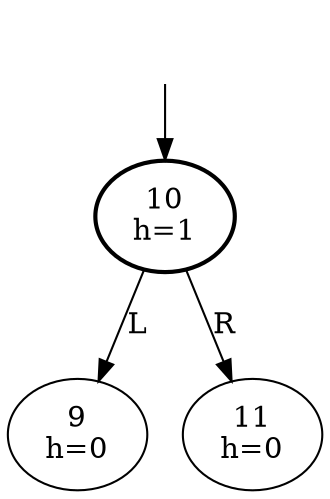 digraph {
  DUMMY [style=invis];
  DUMMY -> 10;
  10 [penwidth=2];

  10 [label="10\nh=1"];

  10 -> 9 [label="L"];
  9 [label="9\nh=0"];



  10 -> 11 [label="R"];
  11 [label="11\nh=0"];



}
